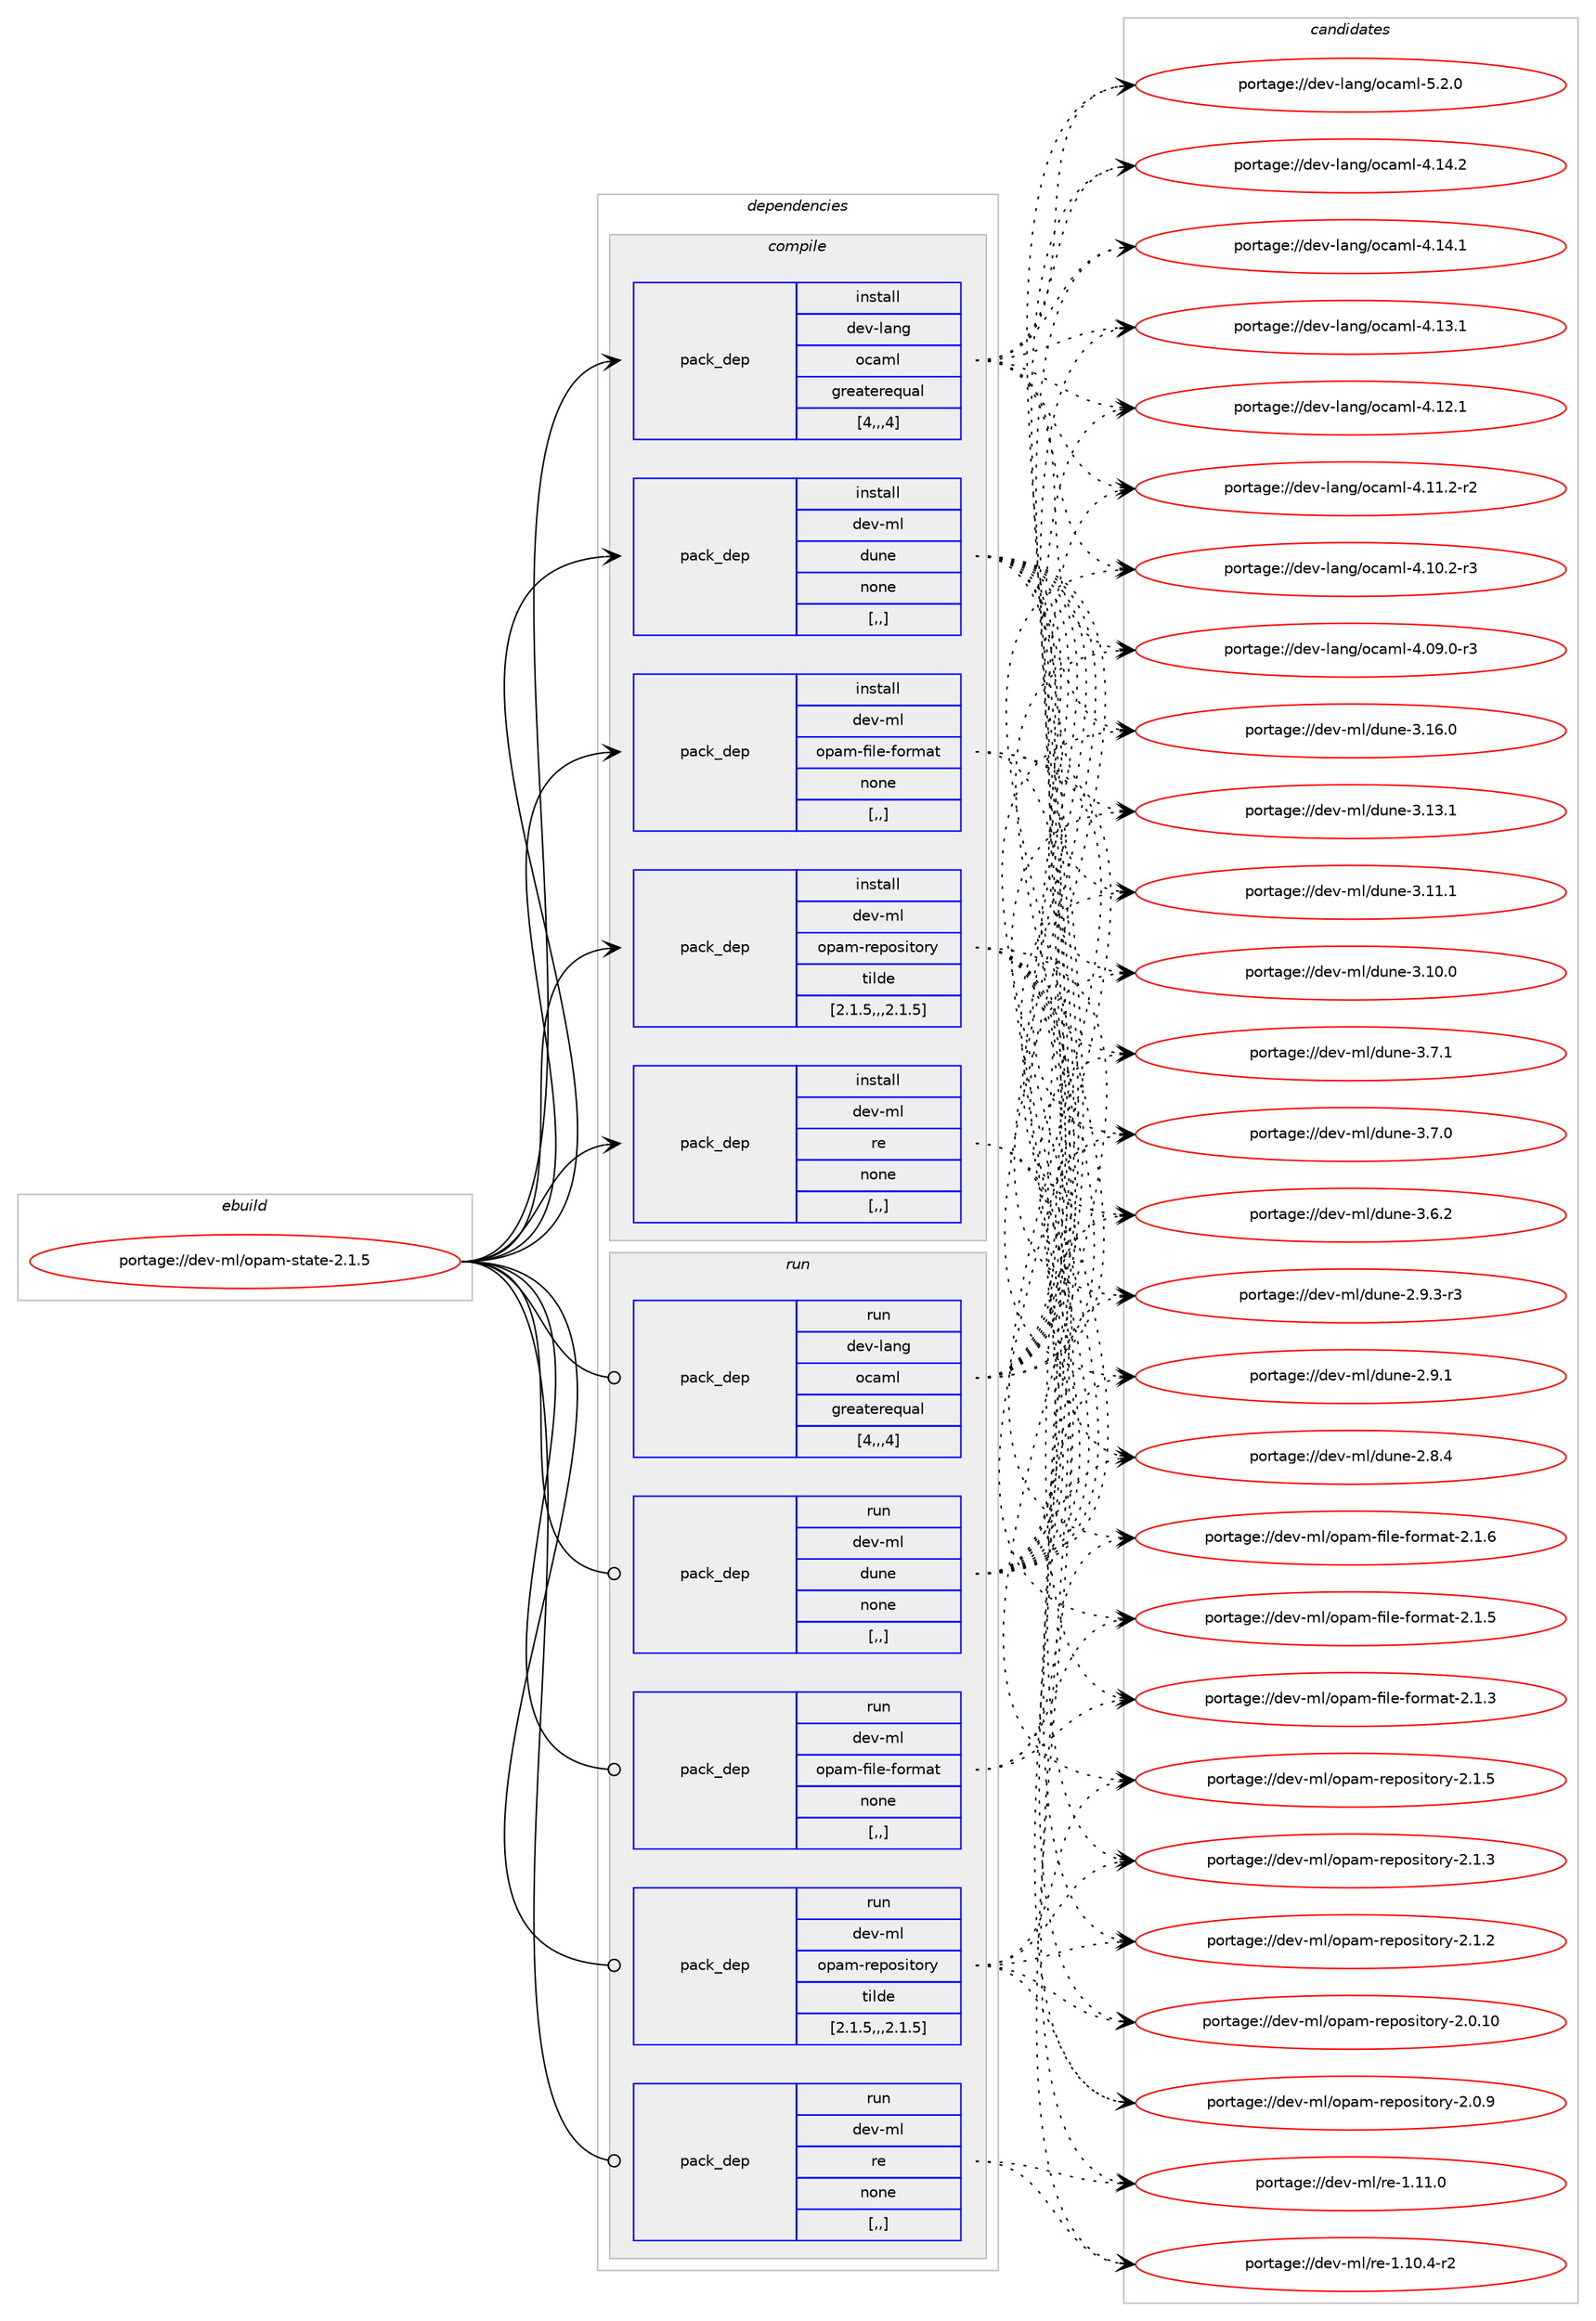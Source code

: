 digraph prolog {

# *************
# Graph options
# *************

newrank=true;
concentrate=true;
compound=true;
graph [rankdir=LR,fontname=Helvetica,fontsize=10,ranksep=1.5];#, ranksep=2.5, nodesep=0.2];
edge  [arrowhead=vee];
node  [fontname=Helvetica,fontsize=10];

# **********
# The ebuild
# **********

subgraph cluster_leftcol {
color=gray;
label=<<i>ebuild</i>>;
id [label="portage://dev-ml/opam-state-2.1.5", color=red, width=4, href="../dev-ml/opam-state-2.1.5.svg"];
}

# ****************
# The dependencies
# ****************

subgraph cluster_midcol {
color=gray;
label=<<i>dependencies</i>>;
subgraph cluster_compile {
fillcolor="#eeeeee";
style=filled;
label=<<i>compile</i>>;
subgraph pack90587 {
dependency121488 [label=<<TABLE BORDER="0" CELLBORDER="1" CELLSPACING="0" CELLPADDING="4" WIDTH="220"><TR><TD ROWSPAN="6" CELLPADDING="30">pack_dep</TD></TR><TR><TD WIDTH="110">install</TD></TR><TR><TD>dev-lang</TD></TR><TR><TD>ocaml</TD></TR><TR><TD>greaterequal</TD></TR><TR><TD>[4,,,4]</TD></TR></TABLE>>, shape=none, color=blue];
}
id:e -> dependency121488:w [weight=20,style="solid",arrowhead="vee"];
subgraph pack90588 {
dependency121489 [label=<<TABLE BORDER="0" CELLBORDER="1" CELLSPACING="0" CELLPADDING="4" WIDTH="220"><TR><TD ROWSPAN="6" CELLPADDING="30">pack_dep</TD></TR><TR><TD WIDTH="110">install</TD></TR><TR><TD>dev-ml</TD></TR><TR><TD>dune</TD></TR><TR><TD>none</TD></TR><TR><TD>[,,]</TD></TR></TABLE>>, shape=none, color=blue];
}
id:e -> dependency121489:w [weight=20,style="solid",arrowhead="vee"];
subgraph pack90589 {
dependency121490 [label=<<TABLE BORDER="0" CELLBORDER="1" CELLSPACING="0" CELLPADDING="4" WIDTH="220"><TR><TD ROWSPAN="6" CELLPADDING="30">pack_dep</TD></TR><TR><TD WIDTH="110">install</TD></TR><TR><TD>dev-ml</TD></TR><TR><TD>opam-file-format</TD></TR><TR><TD>none</TD></TR><TR><TD>[,,]</TD></TR></TABLE>>, shape=none, color=blue];
}
id:e -> dependency121490:w [weight=20,style="solid",arrowhead="vee"];
subgraph pack90590 {
dependency121491 [label=<<TABLE BORDER="0" CELLBORDER="1" CELLSPACING="0" CELLPADDING="4" WIDTH="220"><TR><TD ROWSPAN="6" CELLPADDING="30">pack_dep</TD></TR><TR><TD WIDTH="110">install</TD></TR><TR><TD>dev-ml</TD></TR><TR><TD>opam-repository</TD></TR><TR><TD>tilde</TD></TR><TR><TD>[2.1.5,,,2.1.5]</TD></TR></TABLE>>, shape=none, color=blue];
}
id:e -> dependency121491:w [weight=20,style="solid",arrowhead="vee"];
subgraph pack90591 {
dependency121492 [label=<<TABLE BORDER="0" CELLBORDER="1" CELLSPACING="0" CELLPADDING="4" WIDTH="220"><TR><TD ROWSPAN="6" CELLPADDING="30">pack_dep</TD></TR><TR><TD WIDTH="110">install</TD></TR><TR><TD>dev-ml</TD></TR><TR><TD>re</TD></TR><TR><TD>none</TD></TR><TR><TD>[,,]</TD></TR></TABLE>>, shape=none, color=blue];
}
id:e -> dependency121492:w [weight=20,style="solid",arrowhead="vee"];
}
subgraph cluster_compileandrun {
fillcolor="#eeeeee";
style=filled;
label=<<i>compile and run</i>>;
}
subgraph cluster_run {
fillcolor="#eeeeee";
style=filled;
label=<<i>run</i>>;
subgraph pack90592 {
dependency121493 [label=<<TABLE BORDER="0" CELLBORDER="1" CELLSPACING="0" CELLPADDING="4" WIDTH="220"><TR><TD ROWSPAN="6" CELLPADDING="30">pack_dep</TD></TR><TR><TD WIDTH="110">run</TD></TR><TR><TD>dev-lang</TD></TR><TR><TD>ocaml</TD></TR><TR><TD>greaterequal</TD></TR><TR><TD>[4,,,4]</TD></TR></TABLE>>, shape=none, color=blue];
}
id:e -> dependency121493:w [weight=20,style="solid",arrowhead="odot"];
subgraph pack90593 {
dependency121494 [label=<<TABLE BORDER="0" CELLBORDER="1" CELLSPACING="0" CELLPADDING="4" WIDTH="220"><TR><TD ROWSPAN="6" CELLPADDING="30">pack_dep</TD></TR><TR><TD WIDTH="110">run</TD></TR><TR><TD>dev-ml</TD></TR><TR><TD>dune</TD></TR><TR><TD>none</TD></TR><TR><TD>[,,]</TD></TR></TABLE>>, shape=none, color=blue];
}
id:e -> dependency121494:w [weight=20,style="solid",arrowhead="odot"];
subgraph pack90594 {
dependency121495 [label=<<TABLE BORDER="0" CELLBORDER="1" CELLSPACING="0" CELLPADDING="4" WIDTH="220"><TR><TD ROWSPAN="6" CELLPADDING="30">pack_dep</TD></TR><TR><TD WIDTH="110">run</TD></TR><TR><TD>dev-ml</TD></TR><TR><TD>opam-file-format</TD></TR><TR><TD>none</TD></TR><TR><TD>[,,]</TD></TR></TABLE>>, shape=none, color=blue];
}
id:e -> dependency121495:w [weight=20,style="solid",arrowhead="odot"];
subgraph pack90595 {
dependency121496 [label=<<TABLE BORDER="0" CELLBORDER="1" CELLSPACING="0" CELLPADDING="4" WIDTH="220"><TR><TD ROWSPAN="6" CELLPADDING="30">pack_dep</TD></TR><TR><TD WIDTH="110">run</TD></TR><TR><TD>dev-ml</TD></TR><TR><TD>opam-repository</TD></TR><TR><TD>tilde</TD></TR><TR><TD>[2.1.5,,,2.1.5]</TD></TR></TABLE>>, shape=none, color=blue];
}
id:e -> dependency121496:w [weight=20,style="solid",arrowhead="odot"];
subgraph pack90596 {
dependency121497 [label=<<TABLE BORDER="0" CELLBORDER="1" CELLSPACING="0" CELLPADDING="4" WIDTH="220"><TR><TD ROWSPAN="6" CELLPADDING="30">pack_dep</TD></TR><TR><TD WIDTH="110">run</TD></TR><TR><TD>dev-ml</TD></TR><TR><TD>re</TD></TR><TR><TD>none</TD></TR><TR><TD>[,,]</TD></TR></TABLE>>, shape=none, color=blue];
}
id:e -> dependency121497:w [weight=20,style="solid",arrowhead="odot"];
}
}

# **************
# The candidates
# **************

subgraph cluster_choices {
rank=same;
color=gray;
label=<<i>candidates</i>>;

subgraph choice90587 {
color=black;
nodesep=1;
choice1001011184510897110103471119997109108455346504648 [label="portage://dev-lang/ocaml-5.2.0", color=red, width=4,href="../dev-lang/ocaml-5.2.0.svg"];
choice100101118451089711010347111999710910845524649524650 [label="portage://dev-lang/ocaml-4.14.2", color=red, width=4,href="../dev-lang/ocaml-4.14.2.svg"];
choice100101118451089711010347111999710910845524649524649 [label="portage://dev-lang/ocaml-4.14.1", color=red, width=4,href="../dev-lang/ocaml-4.14.1.svg"];
choice100101118451089711010347111999710910845524649514649 [label="portage://dev-lang/ocaml-4.13.1", color=red, width=4,href="../dev-lang/ocaml-4.13.1.svg"];
choice100101118451089711010347111999710910845524649504649 [label="portage://dev-lang/ocaml-4.12.1", color=red, width=4,href="../dev-lang/ocaml-4.12.1.svg"];
choice1001011184510897110103471119997109108455246494946504511450 [label="portage://dev-lang/ocaml-4.11.2-r2", color=red, width=4,href="../dev-lang/ocaml-4.11.2-r2.svg"];
choice1001011184510897110103471119997109108455246494846504511451 [label="portage://dev-lang/ocaml-4.10.2-r3", color=red, width=4,href="../dev-lang/ocaml-4.10.2-r3.svg"];
choice1001011184510897110103471119997109108455246485746484511451 [label="portage://dev-lang/ocaml-4.09.0-r3", color=red, width=4,href="../dev-lang/ocaml-4.09.0-r3.svg"];
dependency121488:e -> choice1001011184510897110103471119997109108455346504648:w [style=dotted,weight="100"];
dependency121488:e -> choice100101118451089711010347111999710910845524649524650:w [style=dotted,weight="100"];
dependency121488:e -> choice100101118451089711010347111999710910845524649524649:w [style=dotted,weight="100"];
dependency121488:e -> choice100101118451089711010347111999710910845524649514649:w [style=dotted,weight="100"];
dependency121488:e -> choice100101118451089711010347111999710910845524649504649:w [style=dotted,weight="100"];
dependency121488:e -> choice1001011184510897110103471119997109108455246494946504511450:w [style=dotted,weight="100"];
dependency121488:e -> choice1001011184510897110103471119997109108455246494846504511451:w [style=dotted,weight="100"];
dependency121488:e -> choice1001011184510897110103471119997109108455246485746484511451:w [style=dotted,weight="100"];
}
subgraph choice90588 {
color=black;
nodesep=1;
choice100101118451091084710011711010145514649544648 [label="portage://dev-ml/dune-3.16.0", color=red, width=4,href="../dev-ml/dune-3.16.0.svg"];
choice100101118451091084710011711010145514649514649 [label="portage://dev-ml/dune-3.13.1", color=red, width=4,href="../dev-ml/dune-3.13.1.svg"];
choice100101118451091084710011711010145514649494649 [label="portage://dev-ml/dune-3.11.1", color=red, width=4,href="../dev-ml/dune-3.11.1.svg"];
choice100101118451091084710011711010145514649484648 [label="portage://dev-ml/dune-3.10.0", color=red, width=4,href="../dev-ml/dune-3.10.0.svg"];
choice1001011184510910847100117110101455146554649 [label="portage://dev-ml/dune-3.7.1", color=red, width=4,href="../dev-ml/dune-3.7.1.svg"];
choice1001011184510910847100117110101455146554648 [label="portage://dev-ml/dune-3.7.0", color=red, width=4,href="../dev-ml/dune-3.7.0.svg"];
choice1001011184510910847100117110101455146544650 [label="portage://dev-ml/dune-3.6.2", color=red, width=4,href="../dev-ml/dune-3.6.2.svg"];
choice10010111845109108471001171101014550465746514511451 [label="portage://dev-ml/dune-2.9.3-r3", color=red, width=4,href="../dev-ml/dune-2.9.3-r3.svg"];
choice1001011184510910847100117110101455046574649 [label="portage://dev-ml/dune-2.9.1", color=red, width=4,href="../dev-ml/dune-2.9.1.svg"];
choice1001011184510910847100117110101455046564652 [label="portage://dev-ml/dune-2.8.4", color=red, width=4,href="../dev-ml/dune-2.8.4.svg"];
dependency121489:e -> choice100101118451091084710011711010145514649544648:w [style=dotted,weight="100"];
dependency121489:e -> choice100101118451091084710011711010145514649514649:w [style=dotted,weight="100"];
dependency121489:e -> choice100101118451091084710011711010145514649494649:w [style=dotted,weight="100"];
dependency121489:e -> choice100101118451091084710011711010145514649484648:w [style=dotted,weight="100"];
dependency121489:e -> choice1001011184510910847100117110101455146554649:w [style=dotted,weight="100"];
dependency121489:e -> choice1001011184510910847100117110101455146554648:w [style=dotted,weight="100"];
dependency121489:e -> choice1001011184510910847100117110101455146544650:w [style=dotted,weight="100"];
dependency121489:e -> choice10010111845109108471001171101014550465746514511451:w [style=dotted,weight="100"];
dependency121489:e -> choice1001011184510910847100117110101455046574649:w [style=dotted,weight="100"];
dependency121489:e -> choice1001011184510910847100117110101455046564652:w [style=dotted,weight="100"];
}
subgraph choice90589 {
color=black;
nodesep=1;
choice100101118451091084711111297109451021051081014510211111410997116455046494654 [label="portage://dev-ml/opam-file-format-2.1.6", color=red, width=4,href="../dev-ml/opam-file-format-2.1.6.svg"];
choice100101118451091084711111297109451021051081014510211111410997116455046494653 [label="portage://dev-ml/opam-file-format-2.1.5", color=red, width=4,href="../dev-ml/opam-file-format-2.1.5.svg"];
choice100101118451091084711111297109451021051081014510211111410997116455046494651 [label="portage://dev-ml/opam-file-format-2.1.3", color=red, width=4,href="../dev-ml/opam-file-format-2.1.3.svg"];
dependency121490:e -> choice100101118451091084711111297109451021051081014510211111410997116455046494654:w [style=dotted,weight="100"];
dependency121490:e -> choice100101118451091084711111297109451021051081014510211111410997116455046494653:w [style=dotted,weight="100"];
dependency121490:e -> choice100101118451091084711111297109451021051081014510211111410997116455046494651:w [style=dotted,weight="100"];
}
subgraph choice90590 {
color=black;
nodesep=1;
choice10010111845109108471111129710945114101112111115105116111114121455046494653 [label="portage://dev-ml/opam-repository-2.1.5", color=red, width=4,href="../dev-ml/opam-repository-2.1.5.svg"];
choice10010111845109108471111129710945114101112111115105116111114121455046494651 [label="portage://dev-ml/opam-repository-2.1.3", color=red, width=4,href="../dev-ml/opam-repository-2.1.3.svg"];
choice10010111845109108471111129710945114101112111115105116111114121455046494650 [label="portage://dev-ml/opam-repository-2.1.2", color=red, width=4,href="../dev-ml/opam-repository-2.1.2.svg"];
choice1001011184510910847111112971094511410111211111510511611111412145504648464948 [label="portage://dev-ml/opam-repository-2.0.10", color=red, width=4,href="../dev-ml/opam-repository-2.0.10.svg"];
choice10010111845109108471111129710945114101112111115105116111114121455046484657 [label="portage://dev-ml/opam-repository-2.0.9", color=red, width=4,href="../dev-ml/opam-repository-2.0.9.svg"];
dependency121491:e -> choice10010111845109108471111129710945114101112111115105116111114121455046494653:w [style=dotted,weight="100"];
dependency121491:e -> choice10010111845109108471111129710945114101112111115105116111114121455046494651:w [style=dotted,weight="100"];
dependency121491:e -> choice10010111845109108471111129710945114101112111115105116111114121455046494650:w [style=dotted,weight="100"];
dependency121491:e -> choice1001011184510910847111112971094511410111211111510511611111412145504648464948:w [style=dotted,weight="100"];
dependency121491:e -> choice10010111845109108471111129710945114101112111115105116111114121455046484657:w [style=dotted,weight="100"];
}
subgraph choice90591 {
color=black;
nodesep=1;
choice100101118451091084711410145494649494648 [label="portage://dev-ml/re-1.11.0", color=red, width=4,href="../dev-ml/re-1.11.0.svg"];
choice1001011184510910847114101454946494846524511450 [label="portage://dev-ml/re-1.10.4-r2", color=red, width=4,href="../dev-ml/re-1.10.4-r2.svg"];
dependency121492:e -> choice100101118451091084711410145494649494648:w [style=dotted,weight="100"];
dependency121492:e -> choice1001011184510910847114101454946494846524511450:w [style=dotted,weight="100"];
}
subgraph choice90592 {
color=black;
nodesep=1;
choice1001011184510897110103471119997109108455346504648 [label="portage://dev-lang/ocaml-5.2.0", color=red, width=4,href="../dev-lang/ocaml-5.2.0.svg"];
choice100101118451089711010347111999710910845524649524650 [label="portage://dev-lang/ocaml-4.14.2", color=red, width=4,href="../dev-lang/ocaml-4.14.2.svg"];
choice100101118451089711010347111999710910845524649524649 [label="portage://dev-lang/ocaml-4.14.1", color=red, width=4,href="../dev-lang/ocaml-4.14.1.svg"];
choice100101118451089711010347111999710910845524649514649 [label="portage://dev-lang/ocaml-4.13.1", color=red, width=4,href="../dev-lang/ocaml-4.13.1.svg"];
choice100101118451089711010347111999710910845524649504649 [label="portage://dev-lang/ocaml-4.12.1", color=red, width=4,href="../dev-lang/ocaml-4.12.1.svg"];
choice1001011184510897110103471119997109108455246494946504511450 [label="portage://dev-lang/ocaml-4.11.2-r2", color=red, width=4,href="../dev-lang/ocaml-4.11.2-r2.svg"];
choice1001011184510897110103471119997109108455246494846504511451 [label="portage://dev-lang/ocaml-4.10.2-r3", color=red, width=4,href="../dev-lang/ocaml-4.10.2-r3.svg"];
choice1001011184510897110103471119997109108455246485746484511451 [label="portage://dev-lang/ocaml-4.09.0-r3", color=red, width=4,href="../dev-lang/ocaml-4.09.0-r3.svg"];
dependency121493:e -> choice1001011184510897110103471119997109108455346504648:w [style=dotted,weight="100"];
dependency121493:e -> choice100101118451089711010347111999710910845524649524650:w [style=dotted,weight="100"];
dependency121493:e -> choice100101118451089711010347111999710910845524649524649:w [style=dotted,weight="100"];
dependency121493:e -> choice100101118451089711010347111999710910845524649514649:w [style=dotted,weight="100"];
dependency121493:e -> choice100101118451089711010347111999710910845524649504649:w [style=dotted,weight="100"];
dependency121493:e -> choice1001011184510897110103471119997109108455246494946504511450:w [style=dotted,weight="100"];
dependency121493:e -> choice1001011184510897110103471119997109108455246494846504511451:w [style=dotted,weight="100"];
dependency121493:e -> choice1001011184510897110103471119997109108455246485746484511451:w [style=dotted,weight="100"];
}
subgraph choice90593 {
color=black;
nodesep=1;
choice100101118451091084710011711010145514649544648 [label="portage://dev-ml/dune-3.16.0", color=red, width=4,href="../dev-ml/dune-3.16.0.svg"];
choice100101118451091084710011711010145514649514649 [label="portage://dev-ml/dune-3.13.1", color=red, width=4,href="../dev-ml/dune-3.13.1.svg"];
choice100101118451091084710011711010145514649494649 [label="portage://dev-ml/dune-3.11.1", color=red, width=4,href="../dev-ml/dune-3.11.1.svg"];
choice100101118451091084710011711010145514649484648 [label="portage://dev-ml/dune-3.10.0", color=red, width=4,href="../dev-ml/dune-3.10.0.svg"];
choice1001011184510910847100117110101455146554649 [label="portage://dev-ml/dune-3.7.1", color=red, width=4,href="../dev-ml/dune-3.7.1.svg"];
choice1001011184510910847100117110101455146554648 [label="portage://dev-ml/dune-3.7.0", color=red, width=4,href="../dev-ml/dune-3.7.0.svg"];
choice1001011184510910847100117110101455146544650 [label="portage://dev-ml/dune-3.6.2", color=red, width=4,href="../dev-ml/dune-3.6.2.svg"];
choice10010111845109108471001171101014550465746514511451 [label="portage://dev-ml/dune-2.9.3-r3", color=red, width=4,href="../dev-ml/dune-2.9.3-r3.svg"];
choice1001011184510910847100117110101455046574649 [label="portage://dev-ml/dune-2.9.1", color=red, width=4,href="../dev-ml/dune-2.9.1.svg"];
choice1001011184510910847100117110101455046564652 [label="portage://dev-ml/dune-2.8.4", color=red, width=4,href="../dev-ml/dune-2.8.4.svg"];
dependency121494:e -> choice100101118451091084710011711010145514649544648:w [style=dotted,weight="100"];
dependency121494:e -> choice100101118451091084710011711010145514649514649:w [style=dotted,weight="100"];
dependency121494:e -> choice100101118451091084710011711010145514649494649:w [style=dotted,weight="100"];
dependency121494:e -> choice100101118451091084710011711010145514649484648:w [style=dotted,weight="100"];
dependency121494:e -> choice1001011184510910847100117110101455146554649:w [style=dotted,weight="100"];
dependency121494:e -> choice1001011184510910847100117110101455146554648:w [style=dotted,weight="100"];
dependency121494:e -> choice1001011184510910847100117110101455146544650:w [style=dotted,weight="100"];
dependency121494:e -> choice10010111845109108471001171101014550465746514511451:w [style=dotted,weight="100"];
dependency121494:e -> choice1001011184510910847100117110101455046574649:w [style=dotted,weight="100"];
dependency121494:e -> choice1001011184510910847100117110101455046564652:w [style=dotted,weight="100"];
}
subgraph choice90594 {
color=black;
nodesep=1;
choice100101118451091084711111297109451021051081014510211111410997116455046494654 [label="portage://dev-ml/opam-file-format-2.1.6", color=red, width=4,href="../dev-ml/opam-file-format-2.1.6.svg"];
choice100101118451091084711111297109451021051081014510211111410997116455046494653 [label="portage://dev-ml/opam-file-format-2.1.5", color=red, width=4,href="../dev-ml/opam-file-format-2.1.5.svg"];
choice100101118451091084711111297109451021051081014510211111410997116455046494651 [label="portage://dev-ml/opam-file-format-2.1.3", color=red, width=4,href="../dev-ml/opam-file-format-2.1.3.svg"];
dependency121495:e -> choice100101118451091084711111297109451021051081014510211111410997116455046494654:w [style=dotted,weight="100"];
dependency121495:e -> choice100101118451091084711111297109451021051081014510211111410997116455046494653:w [style=dotted,weight="100"];
dependency121495:e -> choice100101118451091084711111297109451021051081014510211111410997116455046494651:w [style=dotted,weight="100"];
}
subgraph choice90595 {
color=black;
nodesep=1;
choice10010111845109108471111129710945114101112111115105116111114121455046494653 [label="portage://dev-ml/opam-repository-2.1.5", color=red, width=4,href="../dev-ml/opam-repository-2.1.5.svg"];
choice10010111845109108471111129710945114101112111115105116111114121455046494651 [label="portage://dev-ml/opam-repository-2.1.3", color=red, width=4,href="../dev-ml/opam-repository-2.1.3.svg"];
choice10010111845109108471111129710945114101112111115105116111114121455046494650 [label="portage://dev-ml/opam-repository-2.1.2", color=red, width=4,href="../dev-ml/opam-repository-2.1.2.svg"];
choice1001011184510910847111112971094511410111211111510511611111412145504648464948 [label="portage://dev-ml/opam-repository-2.0.10", color=red, width=4,href="../dev-ml/opam-repository-2.0.10.svg"];
choice10010111845109108471111129710945114101112111115105116111114121455046484657 [label="portage://dev-ml/opam-repository-2.0.9", color=red, width=4,href="../dev-ml/opam-repository-2.0.9.svg"];
dependency121496:e -> choice10010111845109108471111129710945114101112111115105116111114121455046494653:w [style=dotted,weight="100"];
dependency121496:e -> choice10010111845109108471111129710945114101112111115105116111114121455046494651:w [style=dotted,weight="100"];
dependency121496:e -> choice10010111845109108471111129710945114101112111115105116111114121455046494650:w [style=dotted,weight="100"];
dependency121496:e -> choice1001011184510910847111112971094511410111211111510511611111412145504648464948:w [style=dotted,weight="100"];
dependency121496:e -> choice10010111845109108471111129710945114101112111115105116111114121455046484657:w [style=dotted,weight="100"];
}
subgraph choice90596 {
color=black;
nodesep=1;
choice100101118451091084711410145494649494648 [label="portage://dev-ml/re-1.11.0", color=red, width=4,href="../dev-ml/re-1.11.0.svg"];
choice1001011184510910847114101454946494846524511450 [label="portage://dev-ml/re-1.10.4-r2", color=red, width=4,href="../dev-ml/re-1.10.4-r2.svg"];
dependency121497:e -> choice100101118451091084711410145494649494648:w [style=dotted,weight="100"];
dependency121497:e -> choice1001011184510910847114101454946494846524511450:w [style=dotted,weight="100"];
}
}

}
